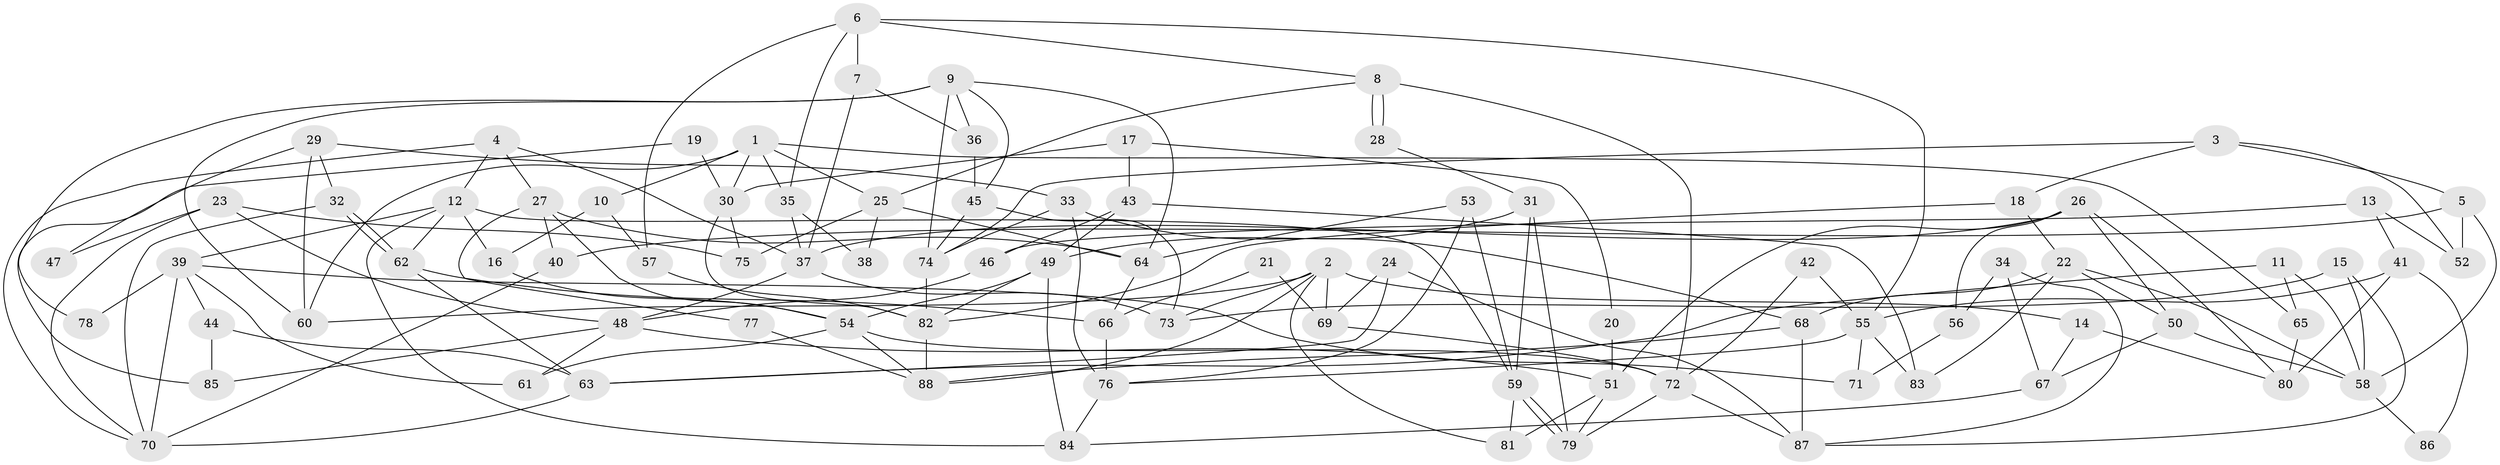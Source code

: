 // coarse degree distribution, {5: 0.18867924528301888, 4: 0.1509433962264151, 3: 0.1509433962264151, 8: 0.09433962264150944, 2: 0.09433962264150944, 6: 0.20754716981132076, 7: 0.11320754716981132}
// Generated by graph-tools (version 1.1) at 2025/37/03/04/25 23:37:12]
// undirected, 88 vertices, 176 edges
graph export_dot {
  node [color=gray90,style=filled];
  1;
  2;
  3;
  4;
  5;
  6;
  7;
  8;
  9;
  10;
  11;
  12;
  13;
  14;
  15;
  16;
  17;
  18;
  19;
  20;
  21;
  22;
  23;
  24;
  25;
  26;
  27;
  28;
  29;
  30;
  31;
  32;
  33;
  34;
  35;
  36;
  37;
  38;
  39;
  40;
  41;
  42;
  43;
  44;
  45;
  46;
  47;
  48;
  49;
  50;
  51;
  52;
  53;
  54;
  55;
  56;
  57;
  58;
  59;
  60;
  61;
  62;
  63;
  64;
  65;
  66;
  67;
  68;
  69;
  70;
  71;
  72;
  73;
  74;
  75;
  76;
  77;
  78;
  79;
  80;
  81;
  82;
  83;
  84;
  85;
  86;
  87;
  88;
  1 -- 25;
  1 -- 30;
  1 -- 10;
  1 -- 35;
  1 -- 60;
  1 -- 65;
  2 -- 81;
  2 -- 60;
  2 -- 14;
  2 -- 69;
  2 -- 73;
  2 -- 88;
  3 -- 18;
  3 -- 74;
  3 -- 5;
  3 -- 52;
  4 -- 37;
  4 -- 27;
  4 -- 12;
  4 -- 70;
  5 -- 40;
  5 -- 52;
  5 -- 58;
  6 -- 8;
  6 -- 55;
  6 -- 7;
  6 -- 35;
  6 -- 57;
  7 -- 37;
  7 -- 36;
  8 -- 28;
  8 -- 28;
  8 -- 72;
  8 -- 25;
  9 -- 36;
  9 -- 74;
  9 -- 45;
  9 -- 60;
  9 -- 64;
  9 -- 78;
  10 -- 57;
  10 -- 16;
  11 -- 58;
  11 -- 63;
  11 -- 65;
  12 -- 59;
  12 -- 16;
  12 -- 39;
  12 -- 62;
  12 -- 84;
  13 -- 52;
  13 -- 41;
  13 -- 46;
  14 -- 80;
  14 -- 67;
  15 -- 73;
  15 -- 87;
  15 -- 58;
  16 -- 54;
  17 -- 43;
  17 -- 30;
  17 -- 20;
  18 -- 82;
  18 -- 22;
  19 -- 30;
  19 -- 85;
  20 -- 51;
  21 -- 69;
  21 -- 66;
  22 -- 58;
  22 -- 68;
  22 -- 50;
  22 -- 83;
  23 -- 48;
  23 -- 70;
  23 -- 47;
  23 -- 75;
  24 -- 69;
  24 -- 63;
  24 -- 87;
  25 -- 64;
  25 -- 38;
  25 -- 75;
  26 -- 50;
  26 -- 51;
  26 -- 37;
  26 -- 56;
  26 -- 80;
  27 -- 54;
  27 -- 64;
  27 -- 40;
  27 -- 77;
  28 -- 31;
  29 -- 32;
  29 -- 60;
  29 -- 33;
  29 -- 47;
  30 -- 82;
  30 -- 75;
  31 -- 49;
  31 -- 59;
  31 -- 79;
  32 -- 62;
  32 -- 62;
  32 -- 70;
  33 -- 68;
  33 -- 74;
  33 -- 76;
  34 -- 67;
  34 -- 87;
  34 -- 56;
  35 -- 37;
  35 -- 38;
  36 -- 45;
  37 -- 48;
  37 -- 73;
  39 -- 71;
  39 -- 44;
  39 -- 61;
  39 -- 70;
  39 -- 78;
  40 -- 70;
  41 -- 80;
  41 -- 55;
  41 -- 86;
  42 -- 55;
  42 -- 72;
  43 -- 46;
  43 -- 49;
  43 -- 83;
  44 -- 63;
  44 -- 85;
  45 -- 73;
  45 -- 74;
  46 -- 48;
  48 -- 61;
  48 -- 51;
  48 -- 85;
  49 -- 84;
  49 -- 54;
  49 -- 82;
  50 -- 58;
  50 -- 67;
  51 -- 79;
  51 -- 81;
  53 -- 76;
  53 -- 64;
  53 -- 59;
  54 -- 88;
  54 -- 61;
  54 -- 72;
  55 -- 83;
  55 -- 76;
  55 -- 71;
  56 -- 71;
  57 -- 82;
  58 -- 86;
  59 -- 79;
  59 -- 79;
  59 -- 81;
  62 -- 63;
  62 -- 66;
  63 -- 70;
  64 -- 66;
  65 -- 80;
  66 -- 76;
  67 -- 84;
  68 -- 87;
  68 -- 88;
  69 -- 72;
  72 -- 79;
  72 -- 87;
  74 -- 82;
  76 -- 84;
  77 -- 88;
  82 -- 88;
}
